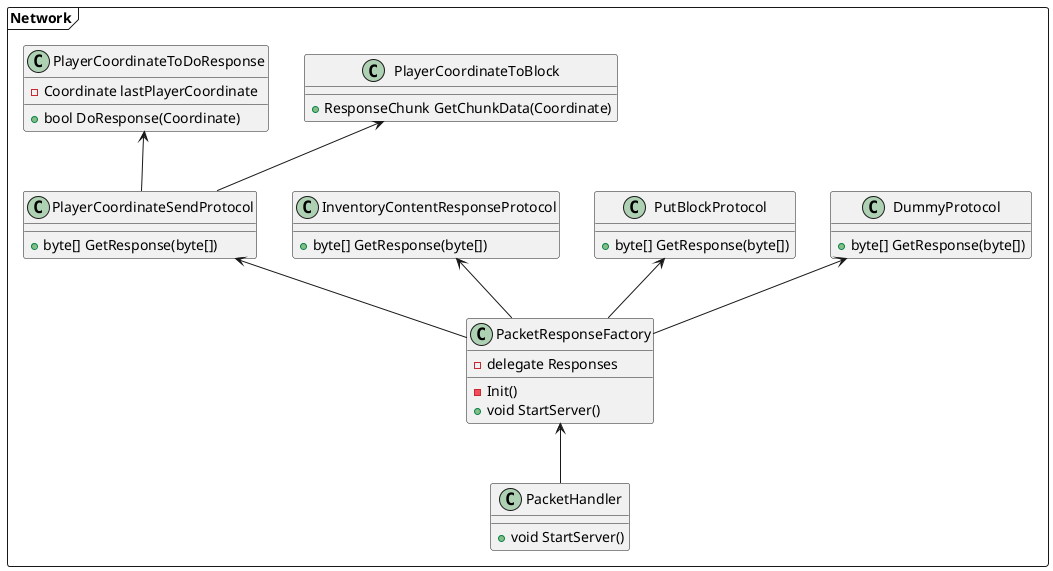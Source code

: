﻿@startuml

package Network <<Frame>> {
  PacketResponseFactory <-- PacketHandler
  DummyProtocol <-- PacketResponseFactory
  PutBlockProtocol <-- PacketResponseFactory
  PlayerCoordinateSendProtocol <-- PacketResponseFactory
  InventoryContentResponseProtocol <-- PacketResponseFactory
  PlayerCoordinateToBlock <-- PlayerCoordinateSendProtocol
  PlayerCoordinateToDoResponse <-- PlayerCoordinateSendProtocol
  class PacketHandler{
    + void StartServer()
  }
  class PacketResponseFactory{
    - delegate Responses
    - Init() 
    + void StartServer()
  }
  class DummyProtocol{
    + byte[] GetResponse(byte[])
  }
  class PutBlockProtocol{
    + byte[] GetResponse(byte[])
  }
  class PlayerCoordinateSendProtocol{
    + byte[] GetResponse(byte[])
  }
  class PlayerCoordinateToDoResponse{
    - Coordinate lastPlayerCoordinate
    + bool DoResponse(Coordinate)
  }
  class PlayerCoordinateToBlock{
    + ResponseChunk GetChunkData(Coordinate)
  }
  class InventoryContentResponseProtocol{
    + byte[] GetResponse(byte[])
  }
}

@enduml